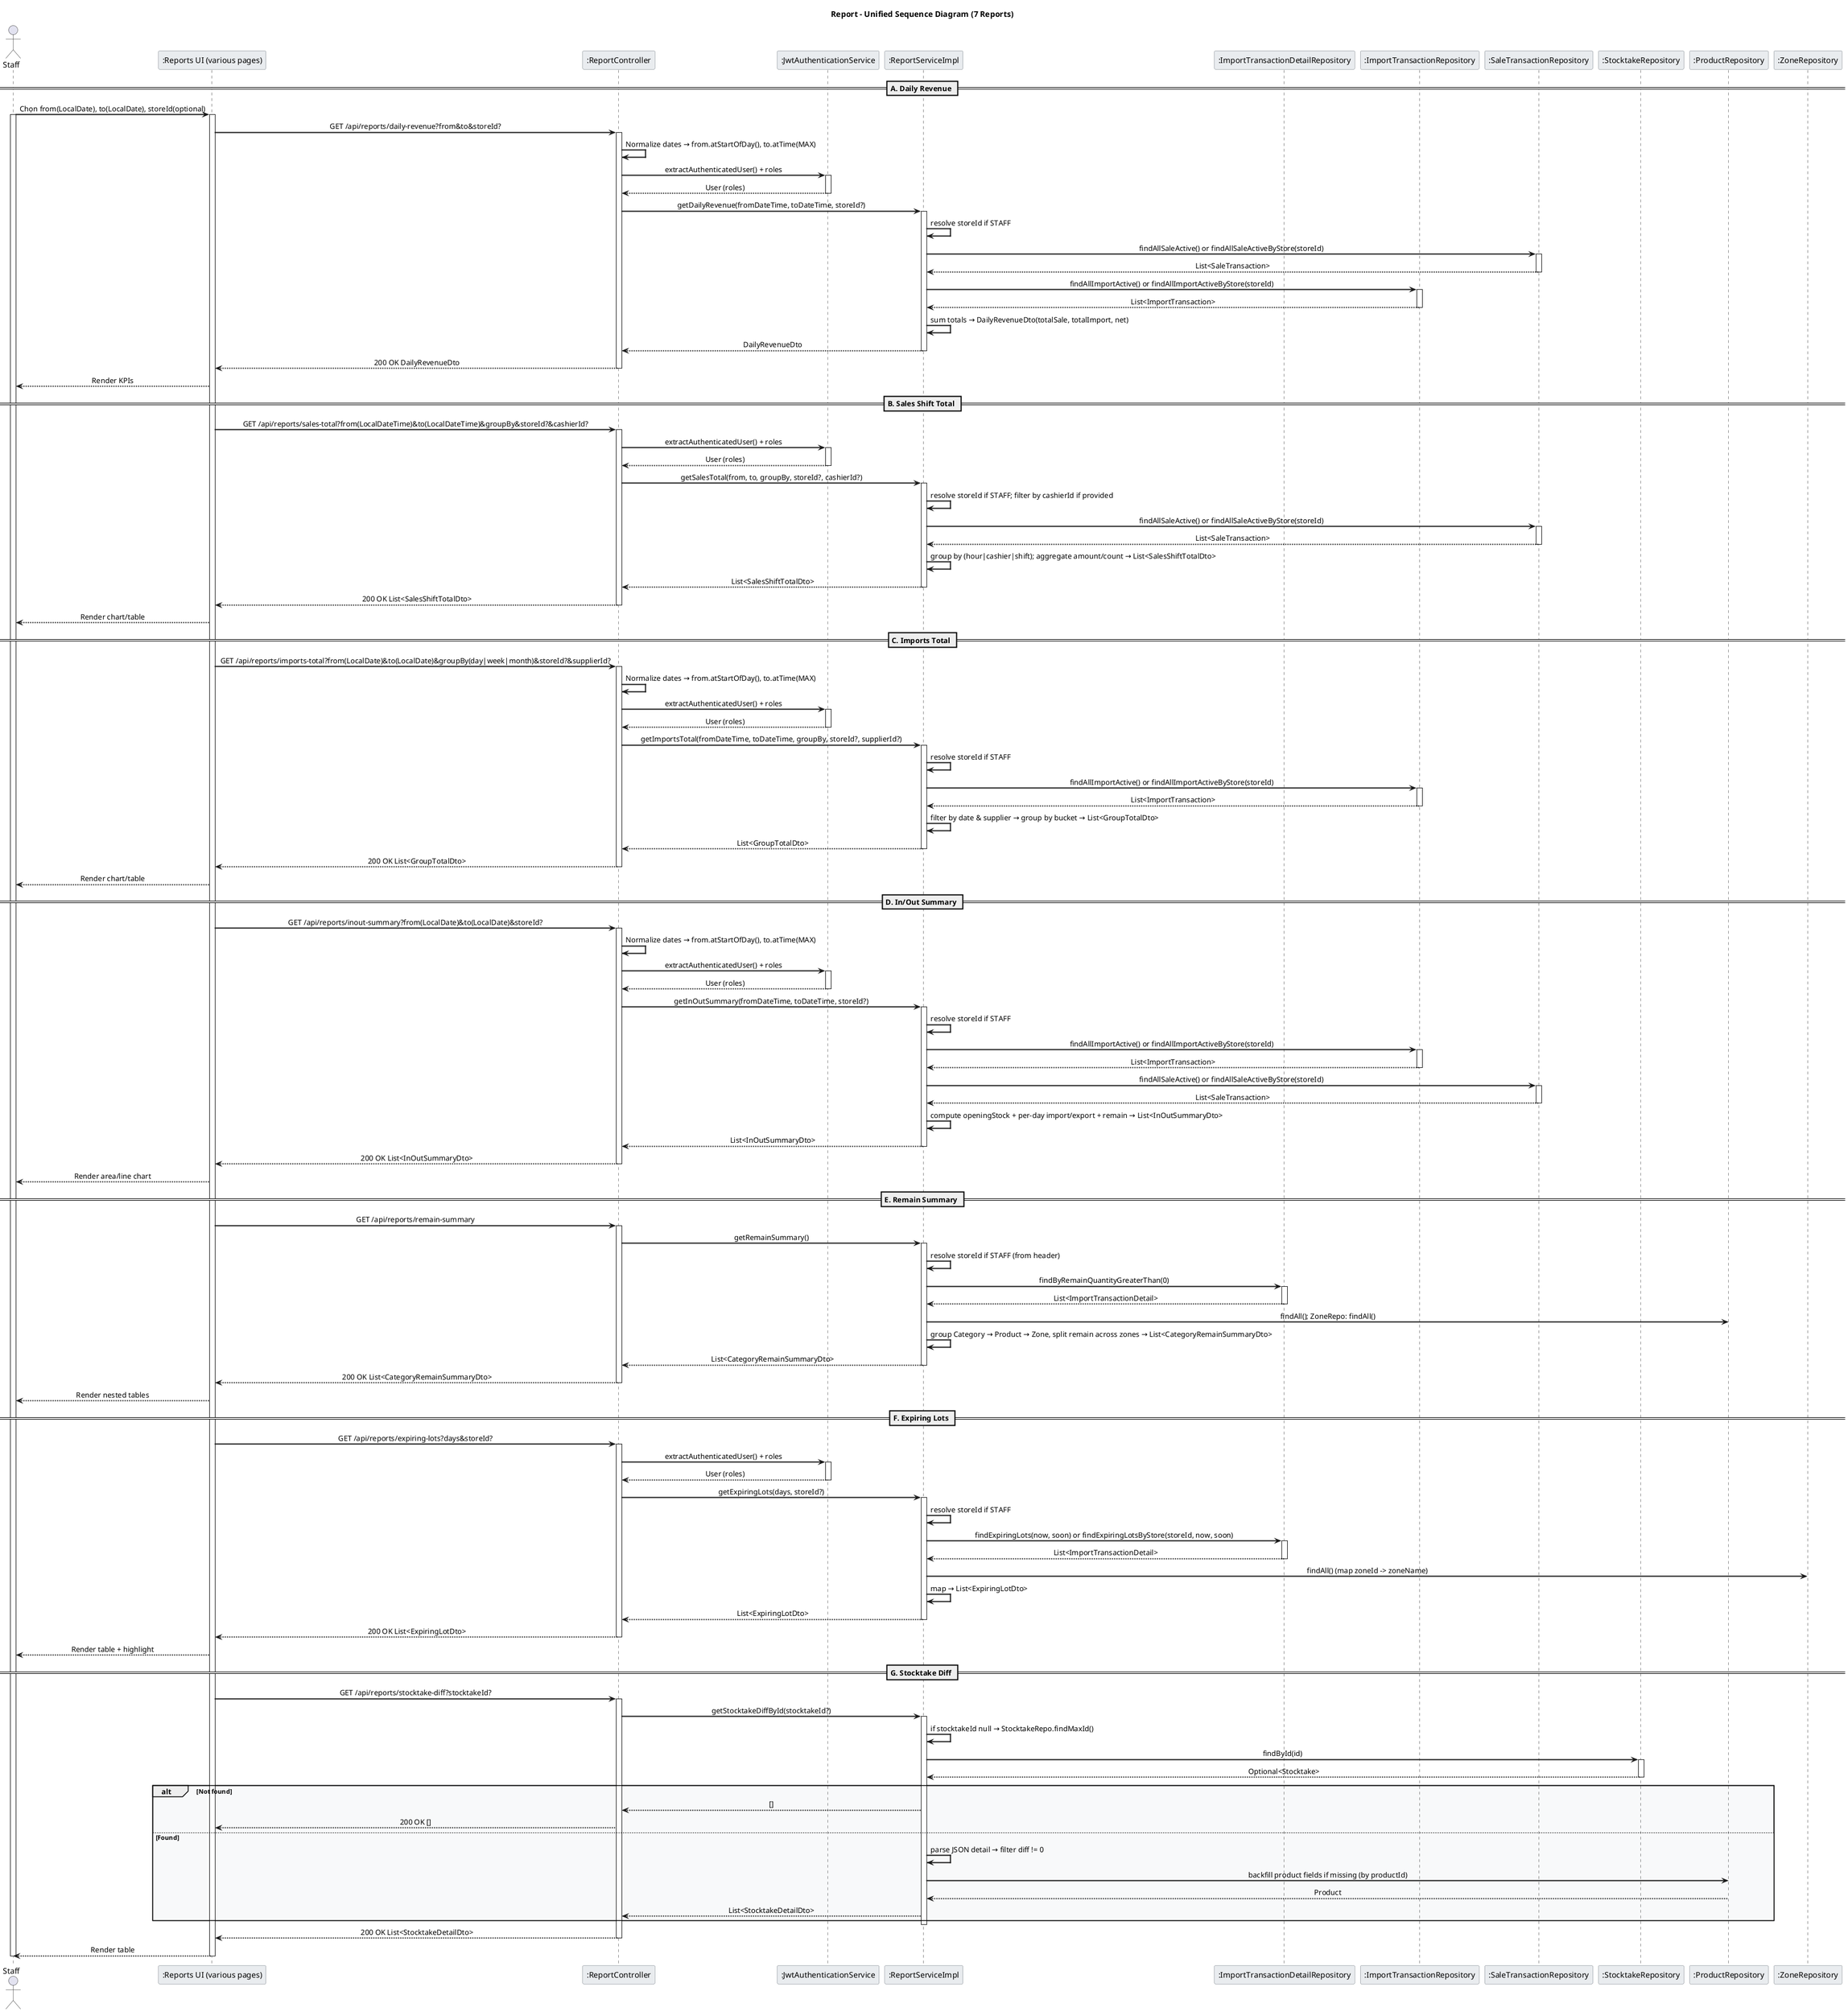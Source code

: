 @startuml Report_All_Sequence

skinparam backgroundColor white
skinparam sequenceArrowThickness 2
skinparam sequenceMessageAlign center
skinparam sequenceGroupBodyBackgroundColor #F8F9FA
skinparam sequenceParticipantBorderColor #6C757D
skinparam sequenceParticipantBackgroundColor #E9ECEF
skinparam sequenceLifeLineStroke dash

title Report – Unified Sequence Diagram (7 Reports)

actor Staff
participant ":Reports UI (various pages)" as UI
participant ":ReportController" as RC
participant ":JwtAuthenticationService" as Auth
participant ":ReportServiceImpl" as RS
participant ":ImportTransactionDetailRepository" as DetailRepo
participant ":ImportTransactionRepository" as ImportRepo
participant ":SaleTransactionRepository" as SaleRepo
participant ":StocktakeRepository" as StocktakeRepo
participant ":ProductRepository" as ProductRepo
participant ":ZoneRepository" as ZoneRepo

== A. Daily Revenue ==
Staff -> UI: Chọn from(LocalDate), to(LocalDate), storeId(optional)
activate Staff
activate UI
UI -> RC: GET /api/reports/daily-revenue?from&to&storeId?
activate RC
RC -> RC: Normalize dates → from.atStartOfDay(), to.atTime(MAX)
RC -> Auth: extractAuthenticatedUser() + roles
activate Auth
Auth --> RC: User (roles)
deactivate Auth
RC -> RS: getDailyRevenue(fromDateTime, toDateTime, storeId?)
activate RS
RS -> RS: resolve storeId if STAFF
RS -> SaleRepo: findAllSaleActive() or findAllSaleActiveByStore(storeId)
activate SaleRepo
SaleRepo --> RS: List<SaleTransaction>
deactivate SaleRepo
RS -> ImportRepo: findAllImportActive() or findAllImportActiveByStore(storeId)
activate ImportRepo
ImportRepo --> RS: List<ImportTransaction>
deactivate ImportRepo
RS -> RS: sum totals → DailyRevenueDto(totalSale, totalImport, net)
RS --> RC: DailyRevenueDto
deactivate RS
RC --> UI: 200 OK DailyRevenueDto
deactivate RC
UI --> Staff: Render KPIs

== B. Sales Shift Total ==
UI -> RC: GET /api/reports/sales-total?from(LocalDateTime)&to(LocalDateTime)&groupBy&storeId?&cashierId?
activate RC
RC -> Auth: extractAuthenticatedUser() + roles
activate Auth
Auth --> RC: User (roles)
deactivate Auth
RC -> RS: getSalesTotal(from, to, groupBy, storeId?, cashierId?)
activate RS
RS -> RS: resolve storeId if STAFF; filter by cashierId if provided
RS -> SaleRepo: findAllSaleActive() or findAllSaleActiveByStore(storeId)
activate SaleRepo
SaleRepo --> RS: List<SaleTransaction>
deactivate SaleRepo
RS -> RS: group by (hour|cashier|shift); aggregate amount/count → List<SalesShiftTotalDto>
RS --> RC: List<SalesShiftTotalDto>
deactivate RS
RC --> UI: 200 OK List<SalesShiftTotalDto>
deactivate RC
UI --> Staff: Render chart/table

== C. Imports Total ==
UI -> RC: GET /api/reports/imports-total?from(LocalDate)&to(LocalDate)&groupBy(day|week|month)&storeId?&supplierId?
activate RC
RC -> RC: Normalize dates → from.atStartOfDay(), to.atTime(MAX)
RC -> Auth: extractAuthenticatedUser() + roles
activate Auth
Auth --> RC: User (roles)
deactivate Auth
RC -> RS: getImportsTotal(fromDateTime, toDateTime, groupBy, storeId?, supplierId?)
activate RS
RS -> RS: resolve storeId if STAFF
RS -> ImportRepo: findAllImportActive() or findAllImportActiveByStore(storeId)
activate ImportRepo
ImportRepo --> RS: List<ImportTransaction>
deactivate ImportRepo
RS -> RS: filter by date & supplier → group by bucket → List<GroupTotalDto>
RS --> RC: List<GroupTotalDto>
deactivate RS
RC --> UI: 200 OK List<GroupTotalDto>
deactivate RC
UI --> Staff: Render chart/table

== D. In/Out Summary ==
UI -> RC: GET /api/reports/inout-summary?from(LocalDate)&to(LocalDate)&storeId?
activate RC
RC -> RC: Normalize dates → from.atStartOfDay(), to.atTime(MAX)
RC -> Auth: extractAuthenticatedUser() + roles
activate Auth
Auth --> RC: User (roles)
deactivate Auth
RC -> RS: getInOutSummary(fromDateTime, toDateTime, storeId?)
activate RS
RS -> RS: resolve storeId if STAFF
RS -> ImportRepo: findAllImportActive() or findAllImportActiveByStore(storeId)
activate ImportRepo
ImportRepo --> RS: List<ImportTransaction>
deactivate ImportRepo
RS -> SaleRepo: findAllSaleActive() or findAllSaleActiveByStore(storeId)
activate SaleRepo
SaleRepo --> RS: List<SaleTransaction>
deactivate SaleRepo
RS -> RS: compute openingStock + per-day import/export + remain → List<InOutSummaryDto>
RS --> RC: List<InOutSummaryDto>
deactivate RS
RC --> UI: 200 OK List<InOutSummaryDto>
deactivate RC
UI --> Staff: Render area/line chart

== E. Remain Summary ==
UI -> RC: GET /api/reports/remain-summary
activate RC
RC -> RS: getRemainSummary()
activate RS
RS -> RS: resolve storeId if STAFF (from header)
RS -> DetailRepo: findByRemainQuantityGreaterThan(0)
activate DetailRepo
DetailRepo --> RS: List<ImportTransactionDetail>
deactivate DetailRepo
RS -> ProductRepo: findAll(); ZoneRepo: findAll()
RS -> RS: group Category → Product → Zone, split remain across zones → List<CategoryRemainSummaryDto>
RS --> RC: List<CategoryRemainSummaryDto>
deactivate RS
RC --> UI: 200 OK List<CategoryRemainSummaryDto>
deactivate RC
UI --> Staff: Render nested tables

== F. Expiring Lots ==
UI -> RC: GET /api/reports/expiring-lots?days&storeId?
activate RC
RC -> Auth: extractAuthenticatedUser() + roles
activate Auth
Auth --> RC: User (roles)
deactivate Auth
RC -> RS: getExpiringLots(days, storeId?)
activate RS
RS -> RS: resolve storeId if STAFF
RS -> DetailRepo: findExpiringLots(now, soon) or findExpiringLotsByStore(storeId, now, soon)
activate DetailRepo
DetailRepo --> RS: List<ImportTransactionDetail>
deactivate DetailRepo
RS -> ZoneRepo: findAll() (map zoneId -> zoneName)
RS -> RS: map → List<ExpiringLotDto>
RS --> RC: List<ExpiringLotDto>
deactivate RS
RC --> UI: 200 OK List<ExpiringLotDto>
deactivate RC
UI --> Staff: Render table + highlight

== G. Stocktake Diff ==
UI -> RC: GET /api/reports/stocktake-diff?stocktakeId?
activate RC
RC -> RS: getStocktakeDiffById(stocktakeId?)
activate RS
RS -> RS: if stocktakeId null → StocktakeRepo.findMaxId()
RS -> StocktakeRepo: findById(id)
activate StocktakeRepo
StocktakeRepo --> RS: Optional<Stocktake>
deactivate StocktakeRepo
alt Not found
  RS --> RC: []
  RC --> UI: 200 OK []
else Found
  RS -> RS: parse JSON detail → filter diff != 0
  RS -> ProductRepo: backfill product fields if missing (by productId)
  ProductRepo --> RS: Product
  RS --> RC: List<StocktakeDetailDto>
end
deactivate RS
RC --> UI: 200 OK List<StocktakeDetailDto>
deactivate RC
UI --> Staff: Render table

deactivate UI
deactivate Staff

@enduml 